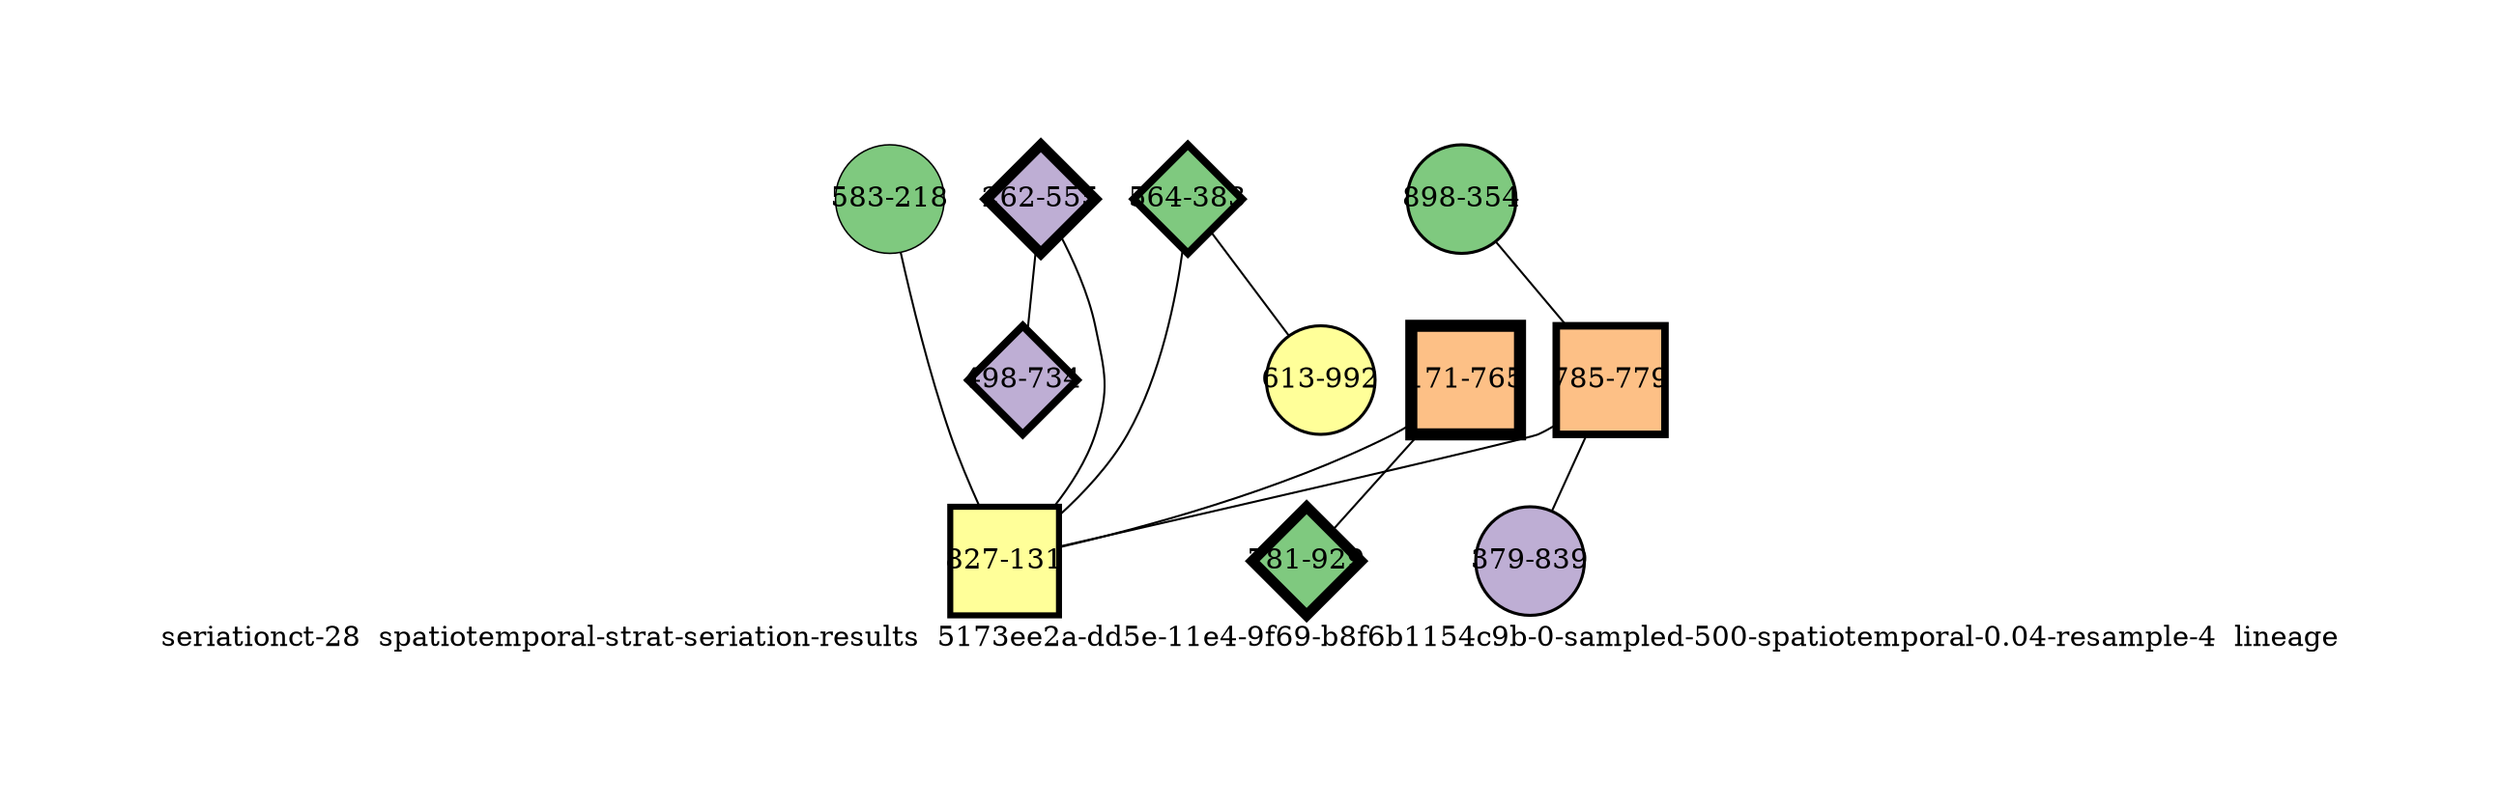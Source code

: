 strict graph "seriationct-28  spatiotemporal-strat-seriation-results  5173ee2a-dd5e-11e4-9f69-b8f6b1154c9b-0-sampled-500-spatiotemporal-0.04-resample-4  lineage" {
labelloc=b;
ratio=auto;
pad="1.0";
label="seriationct-28  spatiotemporal-strat-seriation-results  5173ee2a-dd5e-11e4-9f69-b8f6b1154c9b-0-sampled-500-spatiotemporal-0.04-resample-4  lineage";
node [width="0.75", style=filled, fixedsize=true, height="0.75", shape=circle, label=""];
0 [xCoordinate="555.0", appears_in_slice=7, yCoordinate="262.0", colorscheme=accent8, lineage_id=2, short_label="262-555", label="262-555", shape=diamond, cluster_id=1, fillcolor=2, size="500.0", id=0, penwidth="5.25"];
1 [xCoordinate="383.0", appears_in_slice=5, yCoordinate="564.0", colorscheme=accent8, lineage_id=2, short_label="564-383", label="564-383", shape=diamond, cluster_id=0, fillcolor=1, size="500.0", id=1, penwidth="3.75"];
2 [xCoordinate="354.0", appears_in_slice=2, yCoordinate="898.0", colorscheme=accent8, lineage_id=0, short_label="898-354", label="898-354", shape=circle, cluster_id=0, fillcolor=1, size="500.0", id=3, penwidth="1.5"];
3 [xCoordinate="734.0", appears_in_slice=5, yCoordinate="498.0", colorscheme=accent8, lineage_id=2, short_label="498-734", label="498-734", shape=diamond, cluster_id=1, fillcolor=2, size="500.0", id=2, penwidth="3.75"];
4 [xCoordinate="218.0", appears_in_slice=1, yCoordinate="583.0", colorscheme=accent8, lineage_id=0, short_label="583-218", label="583-218", shape=circle, cluster_id=0, fillcolor=1, size="500.0", id=10, penwidth="0.75"];
5 [xCoordinate="779.0", appears_in_slice=5, yCoordinate="785.0", colorscheme=accent8, lineage_id=1, short_label="785-779", label="785-779", shape=square, cluster_id=2, fillcolor=3, size="500.0", id=5, penwidth="3.75"];
6 [xCoordinate="992.0", appears_in_slice=2, yCoordinate="613.0", colorscheme=accent8, lineage_id=0, short_label="613-992", label="613-992", shape=circle, cluster_id=3, fillcolor=4, size="500.0", id=7, penwidth="1.5"];
7 [xCoordinate="765.0", appears_in_slice=8, yCoordinate="171.0", colorscheme=accent8, lineage_id=1, short_label="171-765", label="171-765", shape=square, cluster_id=2, fillcolor=3, size="500.0", id=8, penwidth="6.0"];
8 [xCoordinate="929.0", appears_in_slice=7, yCoordinate="781.0", colorscheme=accent8, lineage_id=2, short_label="781-929", label="781-929", shape=diamond, cluster_id=0, fillcolor=1, size="500.0", id=9, penwidth="5.25"];
9 [xCoordinate="131.0", appears_in_slice=4, yCoordinate="827.0", colorscheme=accent8, lineage_id=1, short_label="827-131", label="827-131", shape=square, cluster_id=3, fillcolor=4, size="500.0", id=4, penwidth="3.0"];
10 [xCoordinate="839.0", appears_in_slice=2, yCoordinate="379.0", colorscheme=accent8, lineage_id=0, short_label="379-839", label="379-839", shape=circle, cluster_id=1, fillcolor=2, size="500.0", id=6, penwidth="1.5"];
0 -- 9  [inverseweight="2.17712554201", weight="0.459321238351"];
0 -- 3  [inverseweight="2.68879387324", weight="0.371913968546"];
1 -- 9  [inverseweight="2.57301613956", weight="0.388648941849"];
1 -- 6  [inverseweight="2.22299079635", weight="0.449844417549"];
2 -- 5  [inverseweight="2.19159165159", weight="0.456289381862"];
4 -- 9  [inverseweight="2.20266454497", weight="0.453995594692"];
5 -- 9  [inverseweight="2.58516197685", weight="0.38682295692"];
5 -- 10  [inverseweight="2.39996620871", weight="0.416672533292"];
7 -- 8  [inverseweight="2.2512475368", weight="0.444198153981"];
7 -- 9  [inverseweight="2.36709100313", weight="0.422459465511"];
}
